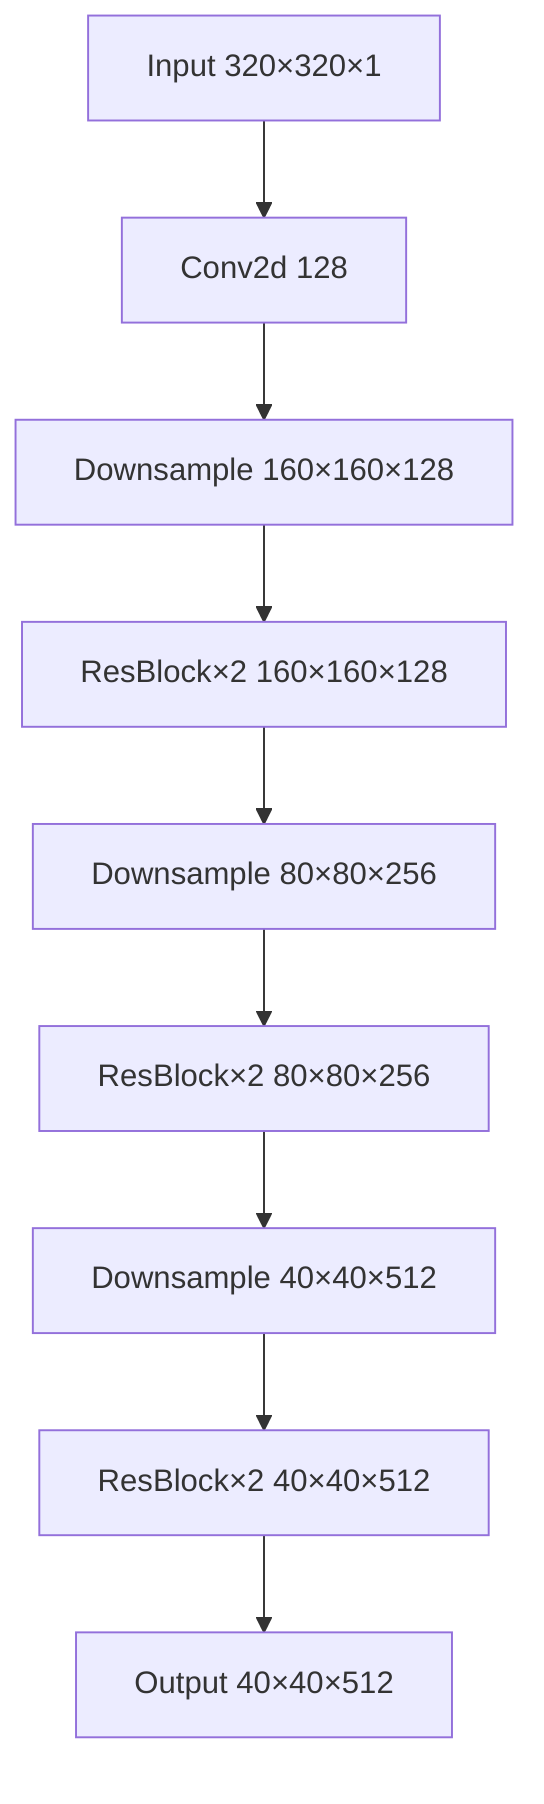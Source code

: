 graph TB
    A[Input 320×320×1] --> B[Conv2d 128]
    B --> C[Downsample 160×160×128]
    C --> D[ResBlock×2 160×160×128]
    D --> E[Downsample 80×80×256]
    E --> F[ResBlock×2 80×80×256]
    F --> G[Downsample 40×40×512]
    G --> H[ResBlock×2 40×40×512]
    H --> I[Output 40×40×512]